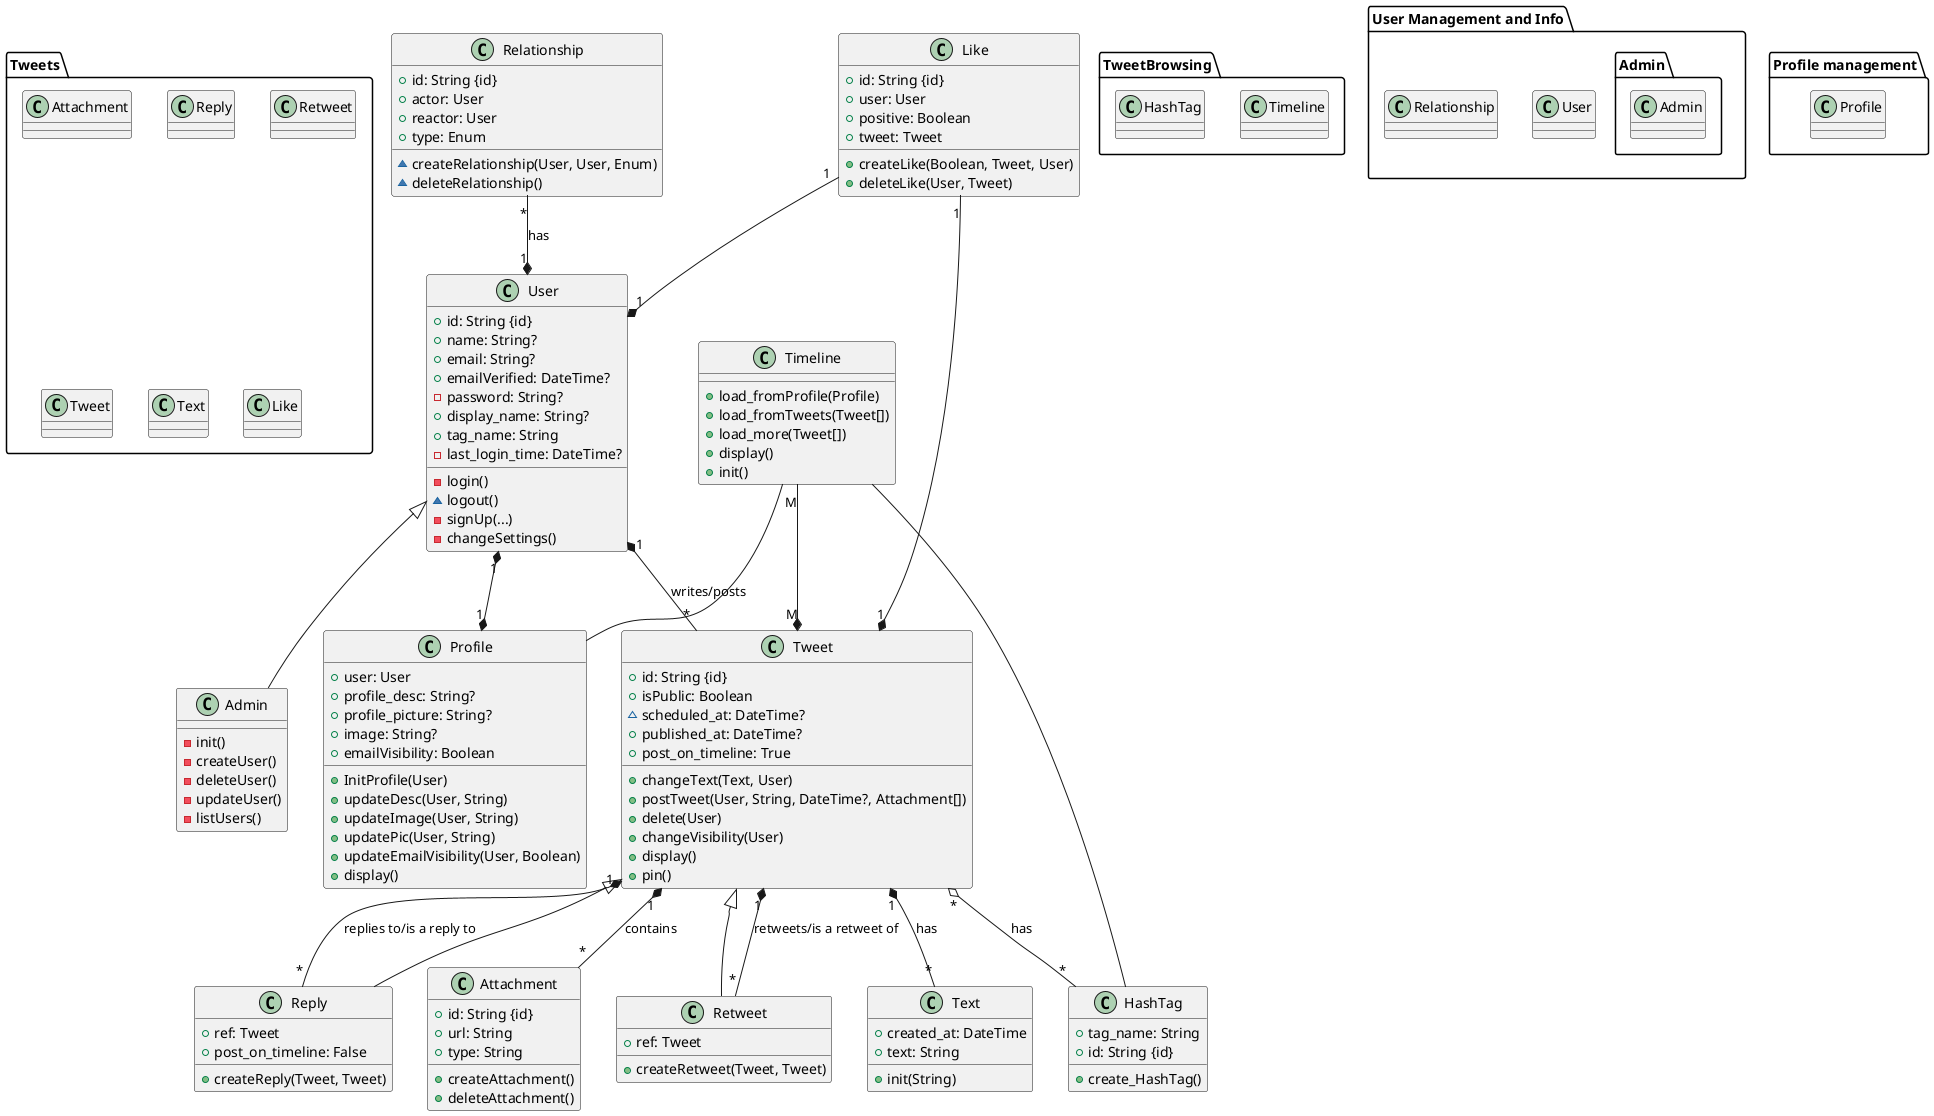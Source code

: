 @startuml id="UMLClassDiagram" skinparam classAttributeIconSize 0

!define PACKAGE_STYLE package

package "TweetBrowsing" {
    class Timeline
    class HashTag
}

package "User Management and Info" <<PACKAGE_STYLE>> {
    class User
    class Relationship
    package Admin{
        class Admin
    }
}

package "Tweets" <<PACKAGE_STYLE>> {
    class Attachment
    class Reply
    class Retweet
    class Tweet
    class Text
    class Like
}
package "Profile management" {
    class Profile
}

class User{
  +id: String {id}
  +name: String?
  +email: String?
  +emailVerified: DateTime?
  -password: String?
  +display_name: String?
  +tag_name: String
  -last_login_time: DateTime?
  -login()
  ~logout()
  -signUp(...)
  -changeSettings()
}
class Admin{
    -init()
    -createUser()
    -deleteUser()
    -updateUser()
    -listUsers()
}
class Profile{
  +user: User
  +profile_desc: String?
  +profile_picture: String?
  +image: String?
  +emailVisibility: Boolean
  +InitProfile(User)
  +updateDesc(User, String)
  +updateImage(User, String)
  +updatePic(User, String)
  +updateEmailVisibility(User, Boolean)
  +display()
}
class Tweet{
    + id: String {id}
    + isPublic: Boolean
    ~ scheduled_at: DateTime?
    + published_at: DateTime?
    + post_on_timeline: True
    + changeText(Text, User)
    + postTweet(User, String, DateTime?, Attachment[])
    + delete(User)
    + changeVisibility(User)
    + display()
    + pin()
}
class Retweet{
    + ref: Tweet
    + createRetweet(Tweet, Tweet)
}
class Timeline{
    + load_fromProfile(Profile)
    + load_fromTweets(Tweet[])
    + load_more(Tweet[])
    + display()
    + init()
}
class Reply{
    + ref: Tweet
    + post_on_timeline: False
    + createReply(Tweet, Tweet)
}
class Text{
  +created_at: DateTime
  +text: String
  + init(String)
}
class Attachment{
    +id: String {id}
    +url: String
    +type: String
    +createAttachment()
    +deleteAttachment()
}
class Relationship{
    +id: String {id}
    +actor: User
    +reactor: User
    +type: Enum
    ~createRelationship(User, User, Enum)
    ~deleteRelationship()
}
class HashTag{
    +tag_name: String
    +id: String {id}
    +create_HashTag()
}
class Like{
    +id: String {id}
    +user: User
    +positive: Boolean
    +tweet: Tweet
    +createLike(Boolean, Tweet, User)
    +deleteLike(User, Tweet)
}

Like "1" --* "1" User
Like "1" --* "1" Tweet

User <|-- Admin
User "1" *--* "1" Profile

User "1" *-- "*" Tweet: writes/posts

Tweet <|-- Retweet
Tweet <|-- Reply

Tweet "1" *-- "*" Text : has
Tweet "1" *-- "*" Attachment : contains
Tweet "*" o-- "*" HashTag : has

Reply "*" --* "1" Tweet: replies to/is a reply to
Retweet "*" --* "1" Tweet : retweets/is a retweet of

Relationship "*" --* "1" User : has


Timeline -- Profile
Timeline "M" --* "M" Tweet
Timeline -- HashTag

@enduml